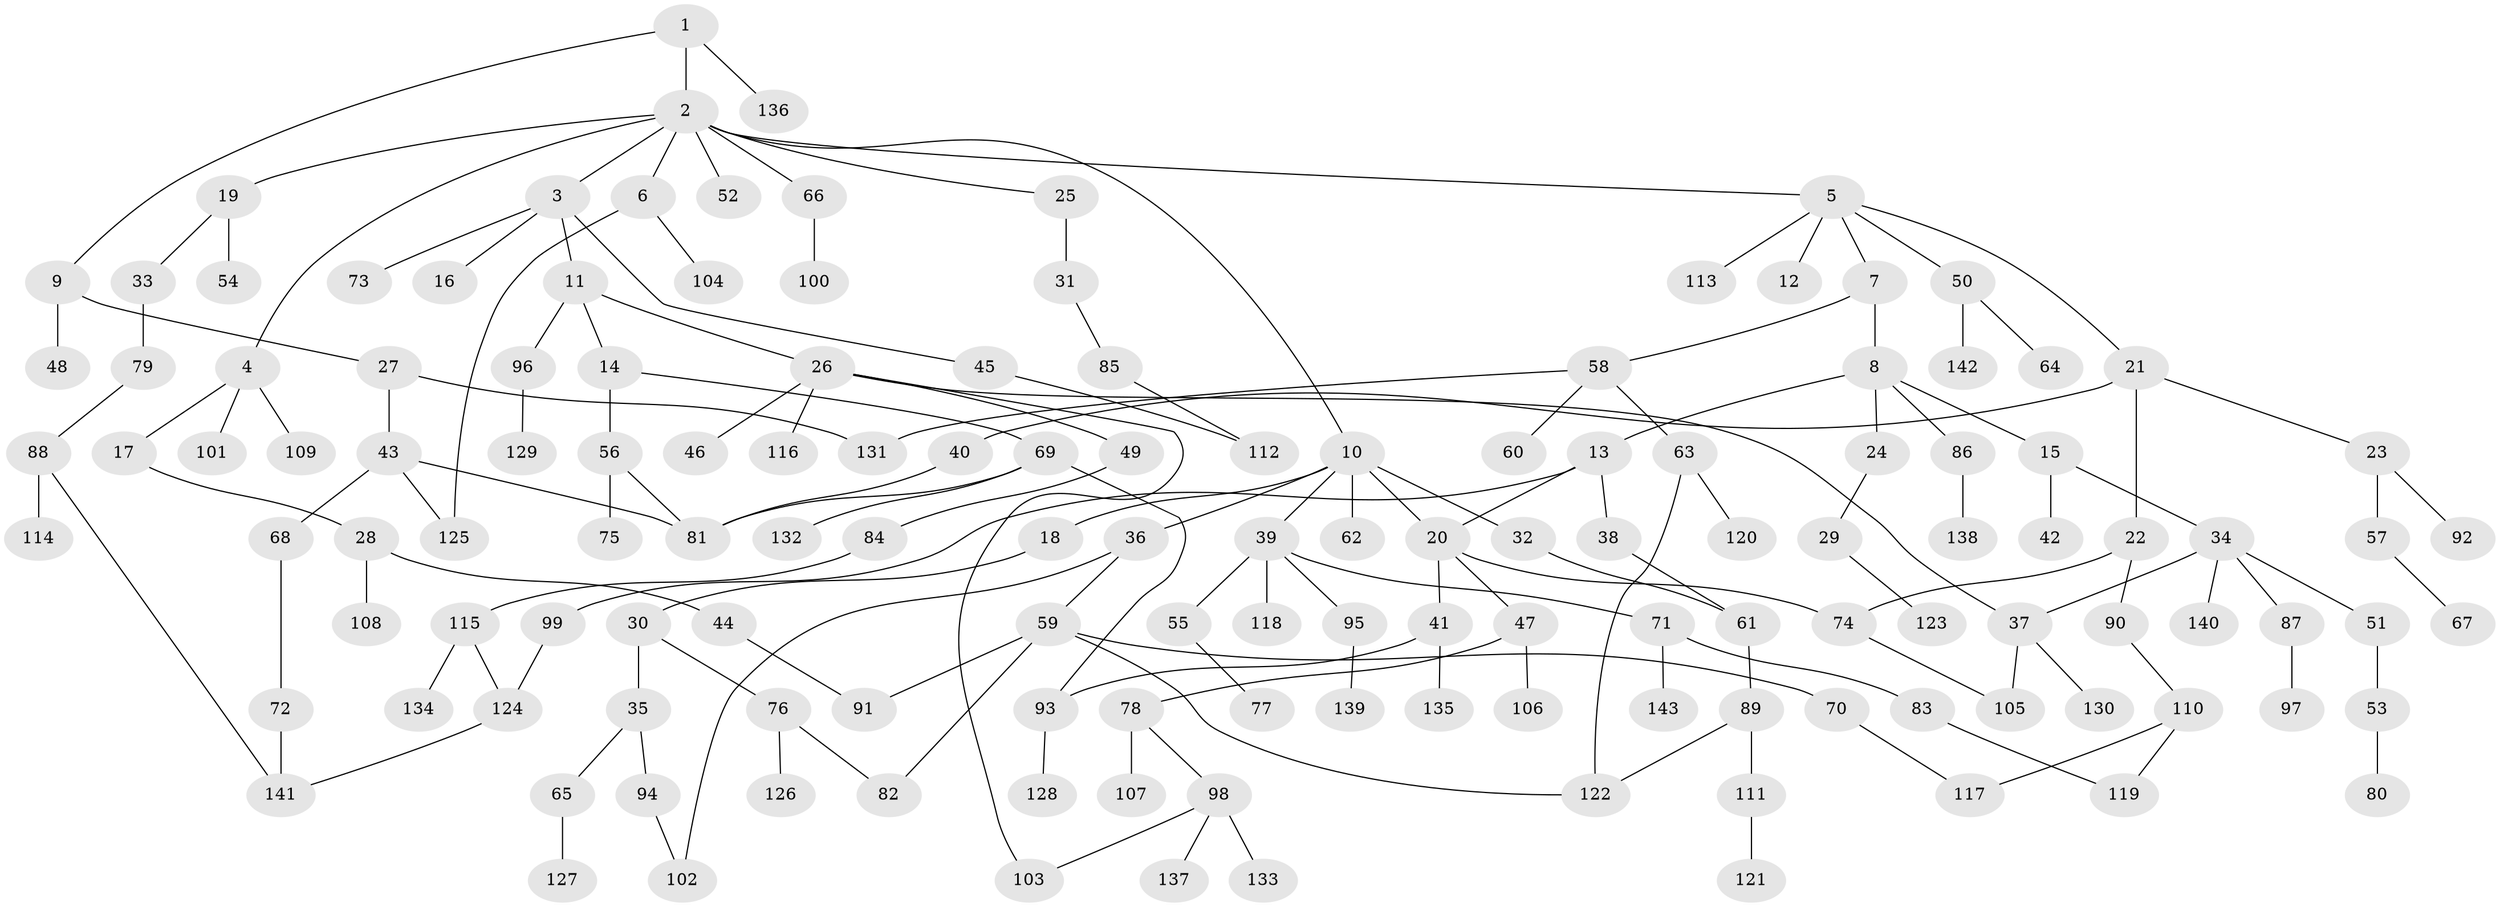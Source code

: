 // Generated by graph-tools (version 1.1) at 2025/41/03/09/25 04:41:08]
// undirected, 143 vertices, 165 edges
graph export_dot {
graph [start="1"]
  node [color=gray90,style=filled];
  1;
  2;
  3;
  4;
  5;
  6;
  7;
  8;
  9;
  10;
  11;
  12;
  13;
  14;
  15;
  16;
  17;
  18;
  19;
  20;
  21;
  22;
  23;
  24;
  25;
  26;
  27;
  28;
  29;
  30;
  31;
  32;
  33;
  34;
  35;
  36;
  37;
  38;
  39;
  40;
  41;
  42;
  43;
  44;
  45;
  46;
  47;
  48;
  49;
  50;
  51;
  52;
  53;
  54;
  55;
  56;
  57;
  58;
  59;
  60;
  61;
  62;
  63;
  64;
  65;
  66;
  67;
  68;
  69;
  70;
  71;
  72;
  73;
  74;
  75;
  76;
  77;
  78;
  79;
  80;
  81;
  82;
  83;
  84;
  85;
  86;
  87;
  88;
  89;
  90;
  91;
  92;
  93;
  94;
  95;
  96;
  97;
  98;
  99;
  100;
  101;
  102;
  103;
  104;
  105;
  106;
  107;
  108;
  109;
  110;
  111;
  112;
  113;
  114;
  115;
  116;
  117;
  118;
  119;
  120;
  121;
  122;
  123;
  124;
  125;
  126;
  127;
  128;
  129;
  130;
  131;
  132;
  133;
  134;
  135;
  136;
  137;
  138;
  139;
  140;
  141;
  142;
  143;
  1 -- 2;
  1 -- 9;
  1 -- 136;
  2 -- 3;
  2 -- 4;
  2 -- 5;
  2 -- 6;
  2 -- 10;
  2 -- 19;
  2 -- 25;
  2 -- 52;
  2 -- 66;
  3 -- 11;
  3 -- 16;
  3 -- 45;
  3 -- 73;
  4 -- 17;
  4 -- 101;
  4 -- 109;
  5 -- 7;
  5 -- 12;
  5 -- 21;
  5 -- 50;
  5 -- 113;
  6 -- 104;
  6 -- 125;
  7 -- 8;
  7 -- 58;
  8 -- 13;
  8 -- 15;
  8 -- 24;
  8 -- 86;
  9 -- 27;
  9 -- 48;
  10 -- 18;
  10 -- 32;
  10 -- 36;
  10 -- 39;
  10 -- 62;
  10 -- 20;
  11 -- 14;
  11 -- 26;
  11 -- 96;
  13 -- 20;
  13 -- 38;
  13 -- 99;
  14 -- 56;
  14 -- 69;
  15 -- 34;
  15 -- 42;
  17 -- 28;
  18 -- 30;
  19 -- 33;
  19 -- 54;
  20 -- 41;
  20 -- 47;
  20 -- 74;
  21 -- 22;
  21 -- 23;
  21 -- 40;
  22 -- 90;
  22 -- 74;
  23 -- 57;
  23 -- 92;
  24 -- 29;
  25 -- 31;
  26 -- 37;
  26 -- 46;
  26 -- 49;
  26 -- 116;
  26 -- 103;
  27 -- 43;
  27 -- 131;
  28 -- 44;
  28 -- 108;
  29 -- 123;
  30 -- 35;
  30 -- 76;
  31 -- 85;
  32 -- 61;
  33 -- 79;
  34 -- 51;
  34 -- 87;
  34 -- 140;
  34 -- 37;
  35 -- 65;
  35 -- 94;
  36 -- 59;
  36 -- 102;
  37 -- 105;
  37 -- 130;
  38 -- 61;
  39 -- 55;
  39 -- 71;
  39 -- 95;
  39 -- 118;
  40 -- 81;
  41 -- 93;
  41 -- 135;
  43 -- 68;
  43 -- 125;
  43 -- 81;
  44 -- 91;
  45 -- 112;
  47 -- 78;
  47 -- 106;
  49 -- 84;
  50 -- 64;
  50 -- 142;
  51 -- 53;
  53 -- 80;
  55 -- 77;
  56 -- 75;
  56 -- 81;
  57 -- 67;
  58 -- 60;
  58 -- 63;
  58 -- 131;
  59 -- 70;
  59 -- 82;
  59 -- 91;
  59 -- 122;
  61 -- 89;
  63 -- 120;
  63 -- 122;
  65 -- 127;
  66 -- 100;
  68 -- 72;
  69 -- 132;
  69 -- 81;
  69 -- 93;
  70 -- 117;
  71 -- 83;
  71 -- 143;
  72 -- 141;
  74 -- 105;
  76 -- 126;
  76 -- 82;
  78 -- 98;
  78 -- 107;
  79 -- 88;
  83 -- 119;
  84 -- 115;
  85 -- 112;
  86 -- 138;
  87 -- 97;
  88 -- 114;
  88 -- 141;
  89 -- 111;
  89 -- 122;
  90 -- 110;
  93 -- 128;
  94 -- 102;
  95 -- 139;
  96 -- 129;
  98 -- 103;
  98 -- 133;
  98 -- 137;
  99 -- 124;
  110 -- 117;
  110 -- 119;
  111 -- 121;
  115 -- 124;
  115 -- 134;
  124 -- 141;
}
